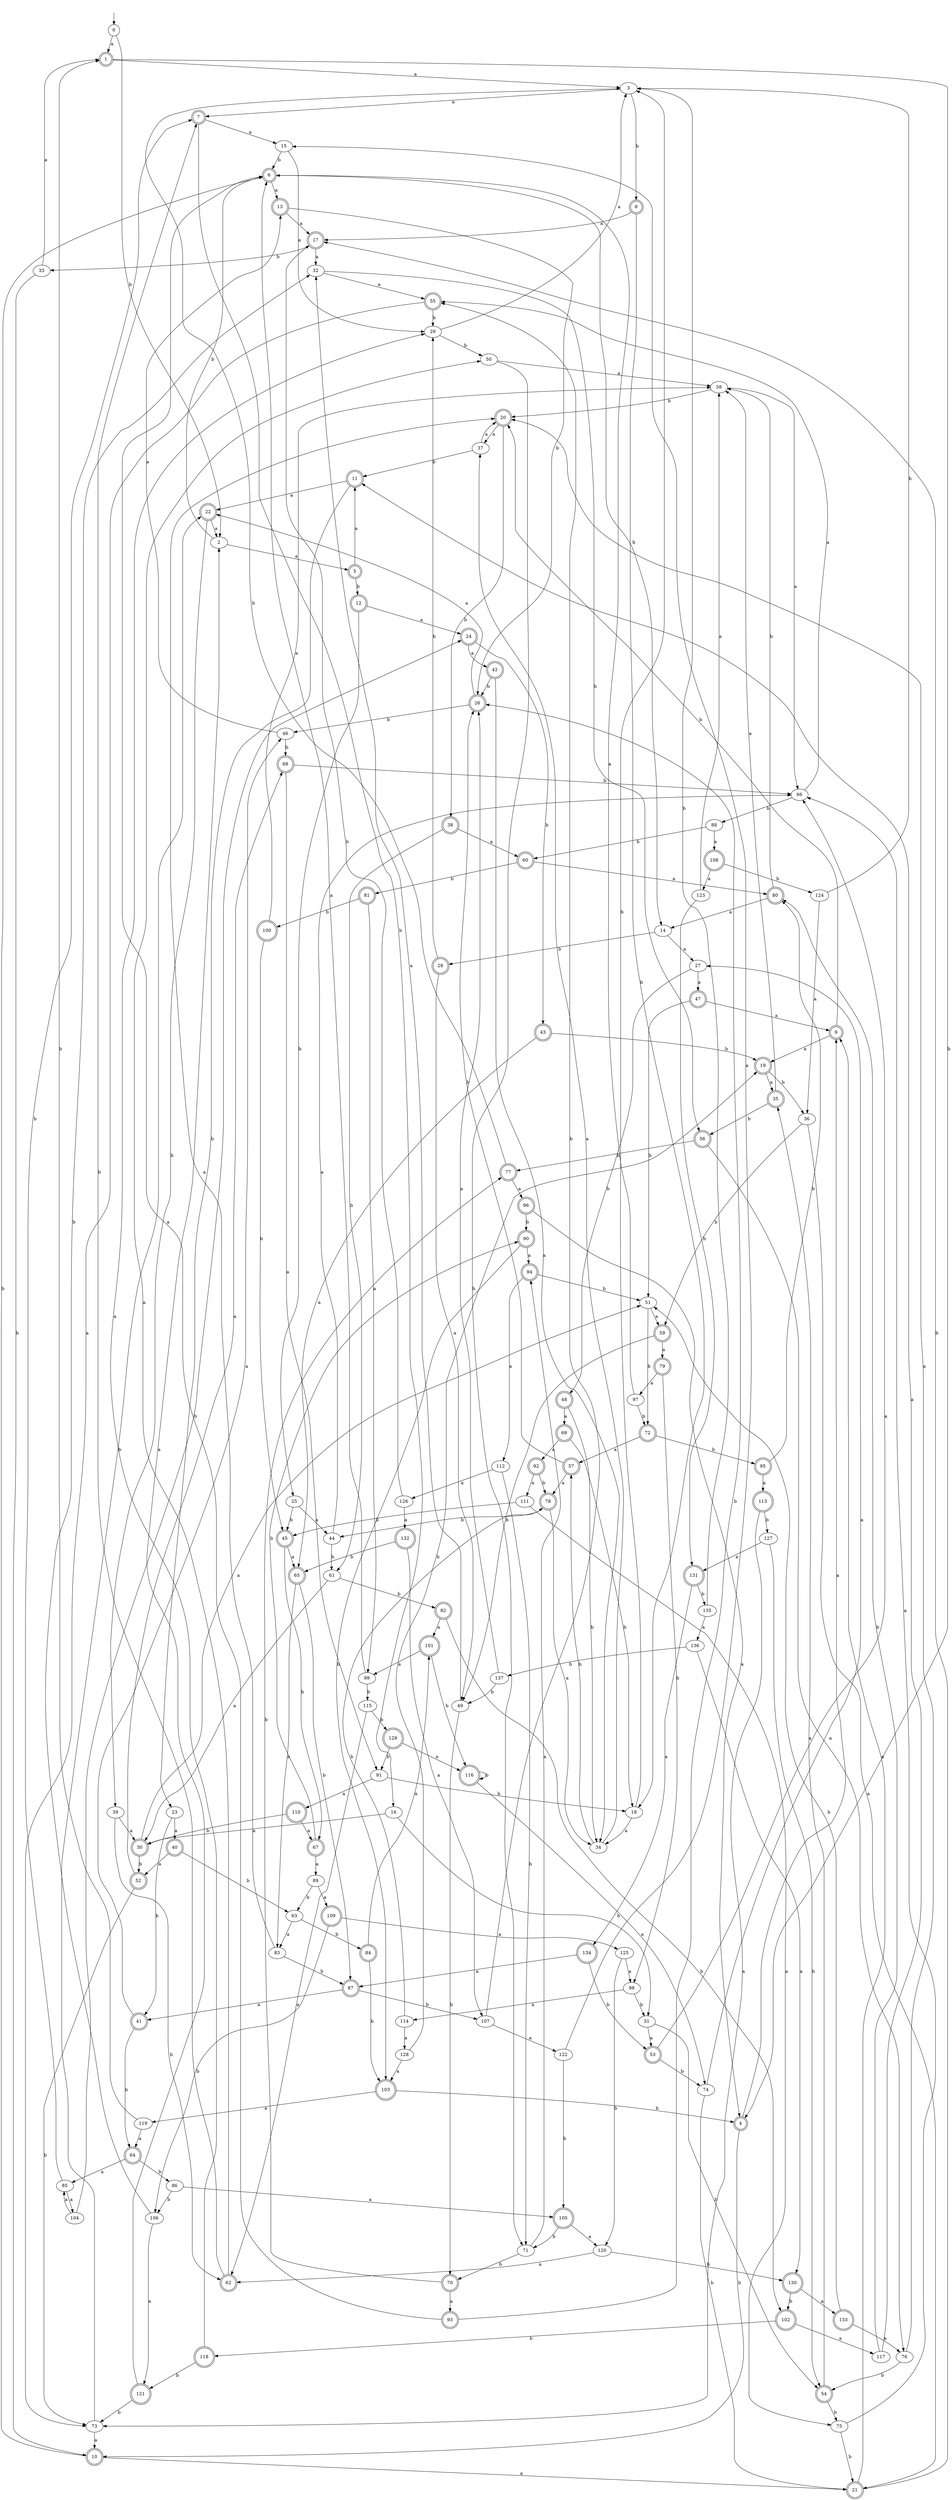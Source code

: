 digraph RandomDFA {
  __start0 [label="", shape=none];
  __start0 -> 0 [label=""];
  0 [shape=circle]
  0 -> 1 [label="a"]
  0 -> 2 [label="b"]
  1 [shape=doublecircle]
  1 -> 3 [label="a"]
  1 -> 4 [label="b"]
  2
  2 -> 5 [label="a"]
  2 -> 6 [label="b"]
  3
  3 -> 7 [label="a"]
  3 -> 8 [label="b"]
  4 [shape=doublecircle]
  4 -> 9 [label="a"]
  4 -> 10 [label="b"]
  5 [shape=doublecircle]
  5 -> 11 [label="a"]
  5 -> 12 [label="b"]
  6 [shape=doublecircle]
  6 -> 13 [label="a"]
  6 -> 14 [label="b"]
  7 [shape=doublecircle]
  7 -> 15 [label="a"]
  7 -> 16 [label="b"]
  8 [shape=doublecircle]
  8 -> 17 [label="a"]
  8 -> 18 [label="b"]
  9 [shape=doublecircle]
  9 -> 19 [label="a"]
  9 -> 20 [label="b"]
  10 [shape=doublecircle]
  10 -> 21 [label="a"]
  10 -> 6 [label="b"]
  11 [shape=doublecircle]
  11 -> 22 [label="a"]
  11 -> 23 [label="b"]
  12 [shape=doublecircle]
  12 -> 24 [label="a"]
  12 -> 25 [label="b"]
  13 [shape=doublecircle]
  13 -> 17 [label="a"]
  13 -> 26 [label="b"]
  14
  14 -> 27 [label="a"]
  14 -> 28 [label="b"]
  15
  15 -> 29 [label="a"]
  15 -> 6 [label="b"]
  16
  16 -> 30 [label="a"]
  16 -> 31 [label="b"]
  17 [shape=doublecircle]
  17 -> 32 [label="a"]
  17 -> 33 [label="b"]
  18
  18 -> 34 [label="a"]
  18 -> 3 [label="b"]
  19 [shape=doublecircle]
  19 -> 35 [label="a"]
  19 -> 36 [label="b"]
  20 [shape=doublecircle]
  20 -> 37 [label="a"]
  20 -> 38 [label="b"]
  21 [shape=doublecircle]
  21 -> 9 [label="a"]
  21 -> 17 [label="b"]
  22 [shape=doublecircle]
  22 -> 2 [label="a"]
  22 -> 39 [label="b"]
  23
  23 -> 40 [label="a"]
  23 -> 41 [label="b"]
  24 [shape=doublecircle]
  24 -> 42 [label="a"]
  24 -> 43 [label="b"]
  25
  25 -> 44 [label="a"]
  25 -> 45 [label="b"]
  26 [shape=doublecircle]
  26 -> 22 [label="a"]
  26 -> 46 [label="b"]
  27
  27 -> 47 [label="a"]
  27 -> 48 [label="b"]
  28 [shape=doublecircle]
  28 -> 49 [label="a"]
  28 -> 29 [label="b"]
  29
  29 -> 3 [label="a"]
  29 -> 50 [label="b"]
  30 [shape=doublecircle]
  30 -> 51 [label="a"]
  30 -> 52 [label="b"]
  31
  31 -> 53 [label="a"]
  31 -> 54 [label="b"]
  32
  32 -> 55 [label="a"]
  32 -> 56 [label="b"]
  33
  33 -> 1 [label="a"]
  33 -> 10 [label="b"]
  34
  34 -> 37 [label="a"]
  34 -> 57 [label="b"]
  35 [shape=doublecircle]
  35 -> 58 [label="a"]
  35 -> 56 [label="b"]
  36
  36 -> 21 [label="a"]
  36 -> 59 [label="b"]
  37
  37 -> 20 [label="a"]
  37 -> 11 [label="b"]
  38 [shape=doublecircle]
  38 -> 60 [label="a"]
  38 -> 61 [label="b"]
  39
  39 -> 30 [label="a"]
  39 -> 62 [label="b"]
  40 [shape=doublecircle]
  40 -> 52 [label="a"]
  40 -> 63 [label="b"]
  41 [shape=doublecircle]
  41 -> 46 [label="a"]
  41 -> 64 [label="b"]
  42 [shape=doublecircle]
  42 -> 34 [label="a"]
  42 -> 26 [label="b"]
  43 [shape=doublecircle]
  43 -> 65 [label="a"]
  43 -> 19 [label="b"]
  44
  44 -> 66 [label="a"]
  44 -> 61 [label="b"]
  45 [shape=doublecircle]
  45 -> 65 [label="a"]
  45 -> 67 [label="b"]
  46
  46 -> 13 [label="a"]
  46 -> 68 [label="b"]
  47 [shape=doublecircle]
  47 -> 9 [label="a"]
  47 -> 51 [label="b"]
  48 [shape=doublecircle]
  48 -> 69 [label="a"]
  48 -> 34 [label="b"]
  49
  49 -> 32 [label="a"]
  49 -> 70 [label="b"]
  50
  50 -> 58 [label="a"]
  50 -> 71 [label="b"]
  51
  51 -> 59 [label="a"]
  51 -> 72 [label="b"]
  52 [shape=doublecircle]
  52 -> 68 [label="a"]
  52 -> 73 [label="b"]
  53 [shape=doublecircle]
  53 -> 66 [label="a"]
  53 -> 74 [label="b"]
  54 [shape=doublecircle]
  54 -> 35 [label="a"]
  54 -> 75 [label="b"]
  55 [shape=doublecircle]
  55 -> 73 [label="a"]
  55 -> 29 [label="b"]
  56 [shape=doublecircle]
  56 -> 76 [label="a"]
  56 -> 77 [label="b"]
  57 [shape=doublecircle]
  57 -> 78 [label="a"]
  57 -> 26 [label="b"]
  58
  58 -> 66 [label="a"]
  58 -> 20 [label="b"]
  59 [shape=doublecircle]
  59 -> 79 [label="a"]
  59 -> 49 [label="b"]
  60 [shape=doublecircle]
  60 -> 80 [label="a"]
  60 -> 81 [label="b"]
  61
  61 -> 30 [label="a"]
  61 -> 82 [label="b"]
  62 [shape=doublecircle]
  62 -> 50 [label="a"]
  62 -> 7 [label="b"]
  63
  63 -> 83 [label="a"]
  63 -> 84 [label="b"]
  64 [shape=doublecircle]
  64 -> 85 [label="a"]
  64 -> 86 [label="b"]
  65 [shape=doublecircle]
  65 -> 83 [label="a"]
  65 -> 87 [label="b"]
  66
  66 -> 55 [label="a"]
  66 -> 88 [label="b"]
  67 [shape=doublecircle]
  67 -> 89 [label="a"]
  67 -> 90 [label="b"]
  68 [shape=doublecircle]
  68 -> 91 [label="a"]
  68 -> 66 [label="b"]
  69 [shape=doublecircle]
  69 -> 92 [label="a"]
  69 -> 18 [label="b"]
  70 [shape=doublecircle]
  70 -> 93 [label="a"]
  70 -> 77 [label="b"]
  71
  71 -> 94 [label="a"]
  71 -> 70 [label="b"]
  72 [shape=doublecircle]
  72 -> 57 [label="a"]
  72 -> 95 [label="b"]
  73
  73 -> 10 [label="a"]
  73 -> 22 [label="b"]
  74
  74 -> 27 [label="a"]
  74 -> 21 [label="b"]
  75
  75 -> 66 [label="a"]
  75 -> 21 [label="b"]
  76
  76 -> 20 [label="a"]
  76 -> 54 [label="b"]
  77 [shape=doublecircle]
  77 -> 96 [label="a"]
  77 -> 3 [label="b"]
  78 [shape=doublecircle]
  78 -> 34 [label="a"]
  78 -> 44 [label="b"]
  79 [shape=doublecircle]
  79 -> 97 [label="a"]
  79 -> 98 [label="b"]
  80 [shape=doublecircle]
  80 -> 14 [label="a"]
  80 -> 58 [label="b"]
  81 [shape=doublecircle]
  81 -> 99 [label="a"]
  81 -> 100 [label="b"]
  82 [shape=doublecircle]
  82 -> 101 [label="a"]
  82 -> 102 [label="b"]
  83
  83 -> 20 [label="a"]
  83 -> 87 [label="b"]
  84 [shape=doublecircle]
  84 -> 101 [label="a"]
  84 -> 103 [label="b"]
  85
  85 -> 104 [label="a"]
  85 -> 7 [label="b"]
  86
  86 -> 105 [label="a"]
  86 -> 106 [label="b"]
  87 [shape=doublecircle]
  87 -> 41 [label="a"]
  87 -> 107 [label="b"]
  88
  88 -> 108 [label="a"]
  88 -> 60 [label="b"]
  89
  89 -> 109 [label="a"]
  89 -> 63 [label="b"]
  90 [shape=doublecircle]
  90 -> 94 [label="a"]
  90 -> 103 [label="b"]
  91
  91 -> 110 [label="a"]
  91 -> 18 [label="b"]
  92 [shape=doublecircle]
  92 -> 111 [label="a"]
  92 -> 78 [label="b"]
  93 [shape=doublecircle]
  93 -> 6 [label="a"]
  93 -> 26 [label="b"]
  94 [shape=doublecircle]
  94 -> 112 [label="a"]
  94 -> 51 [label="b"]
  95 [shape=doublecircle]
  95 -> 113 [label="a"]
  95 -> 80 [label="b"]
  96 [shape=doublecircle]
  96 -> 4 [label="a"]
  96 -> 90 [label="b"]
  97
  97 -> 6 [label="a"]
  97 -> 72 [label="b"]
  98
  98 -> 114 [label="a"]
  98 -> 31 [label="b"]
  99
  99 -> 6 [label="a"]
  99 -> 115 [label="b"]
  100 [shape=doublecircle]
  100 -> 58 [label="a"]
  100 -> 45 [label="b"]
  101 [shape=doublecircle]
  101 -> 99 [label="a"]
  101 -> 116 [label="b"]
  102 [shape=doublecircle]
  102 -> 117 [label="a"]
  102 -> 118 [label="b"]
  103 [shape=doublecircle]
  103 -> 119 [label="a"]
  103 -> 4 [label="b"]
  104
  104 -> 85 [label="a"]
  104 -> 24 [label="b"]
  105 [shape=doublecircle]
  105 -> 120 [label="a"]
  105 -> 71 [label="b"]
  106
  106 -> 121 [label="a"]
  106 -> 32 [label="b"]
  107
  107 -> 122 [label="a"]
  107 -> 55 [label="b"]
  108 [shape=doublecircle]
  108 -> 123 [label="a"]
  108 -> 124 [label="b"]
  109 [shape=doublecircle]
  109 -> 125 [label="a"]
  109 -> 106 [label="b"]
  110 [shape=doublecircle]
  110 -> 67 [label="a"]
  110 -> 30 [label="b"]
  111
  111 -> 75 [label="a"]
  111 -> 45 [label="b"]
  112
  112 -> 126 [label="a"]
  112 -> 71 [label="b"]
  113 [shape=doublecircle]
  113 -> 73 [label="a"]
  113 -> 127 [label="b"]
  114
  114 -> 128 [label="a"]
  114 -> 78 [label="b"]
  115
  115 -> 62 [label="a"]
  115 -> 129 [label="b"]
  116 [shape=doublecircle]
  116 -> 74 [label="a"]
  116 -> 116 [label="b"]
  117
  117 -> 11 [label="a"]
  117 -> 80 [label="b"]
  118 [shape=doublecircle]
  118 -> 29 [label="a"]
  118 -> 121 [label="b"]
  119
  119 -> 64 [label="a"]
  119 -> 1 [label="b"]
  120
  120 -> 62 [label="a"]
  120 -> 130 [label="b"]
  121 [shape=doublecircle]
  121 -> 2 [label="a"]
  121 -> 73 [label="b"]
  122
  122 -> 15 [label="a"]
  122 -> 105 [label="b"]
  123
  123 -> 58 [label="a"]
  123 -> 131 [label="b"]
  124
  124 -> 36 [label="a"]
  124 -> 3 [label="b"]
  125
  125 -> 98 [label="a"]
  125 -> 120 [label="b"]
  126
  126 -> 132 [label="a"]
  126 -> 17 [label="b"]
  127
  127 -> 131 [label="a"]
  127 -> 54 [label="b"]
  128
  128 -> 103 [label="a"]
  128 -> 19 [label="b"]
  129 [shape=doublecircle]
  129 -> 116 [label="a"]
  129 -> 91 [label="b"]
  130 [shape=doublecircle]
  130 -> 133 [label="a"]
  130 -> 102 [label="b"]
  131 [shape=doublecircle]
  131 -> 134 [label="a"]
  131 -> 135 [label="b"]
  132 [shape=doublecircle]
  132 -> 107 [label="a"]
  132 -> 65 [label="b"]
  133 [shape=doublecircle]
  133 -> 76 [label="a"]
  133 -> 51 [label="b"]
  134 [shape=doublecircle]
  134 -> 87 [label="a"]
  134 -> 53 [label="b"]
  135
  135 -> 136 [label="a"]
  135 -> 3 [label="b"]
  136
  136 -> 130 [label="a"]
  136 -> 137 [label="b"]
  137
  137 -> 26 [label="a"]
  137 -> 49 [label="b"]
}
